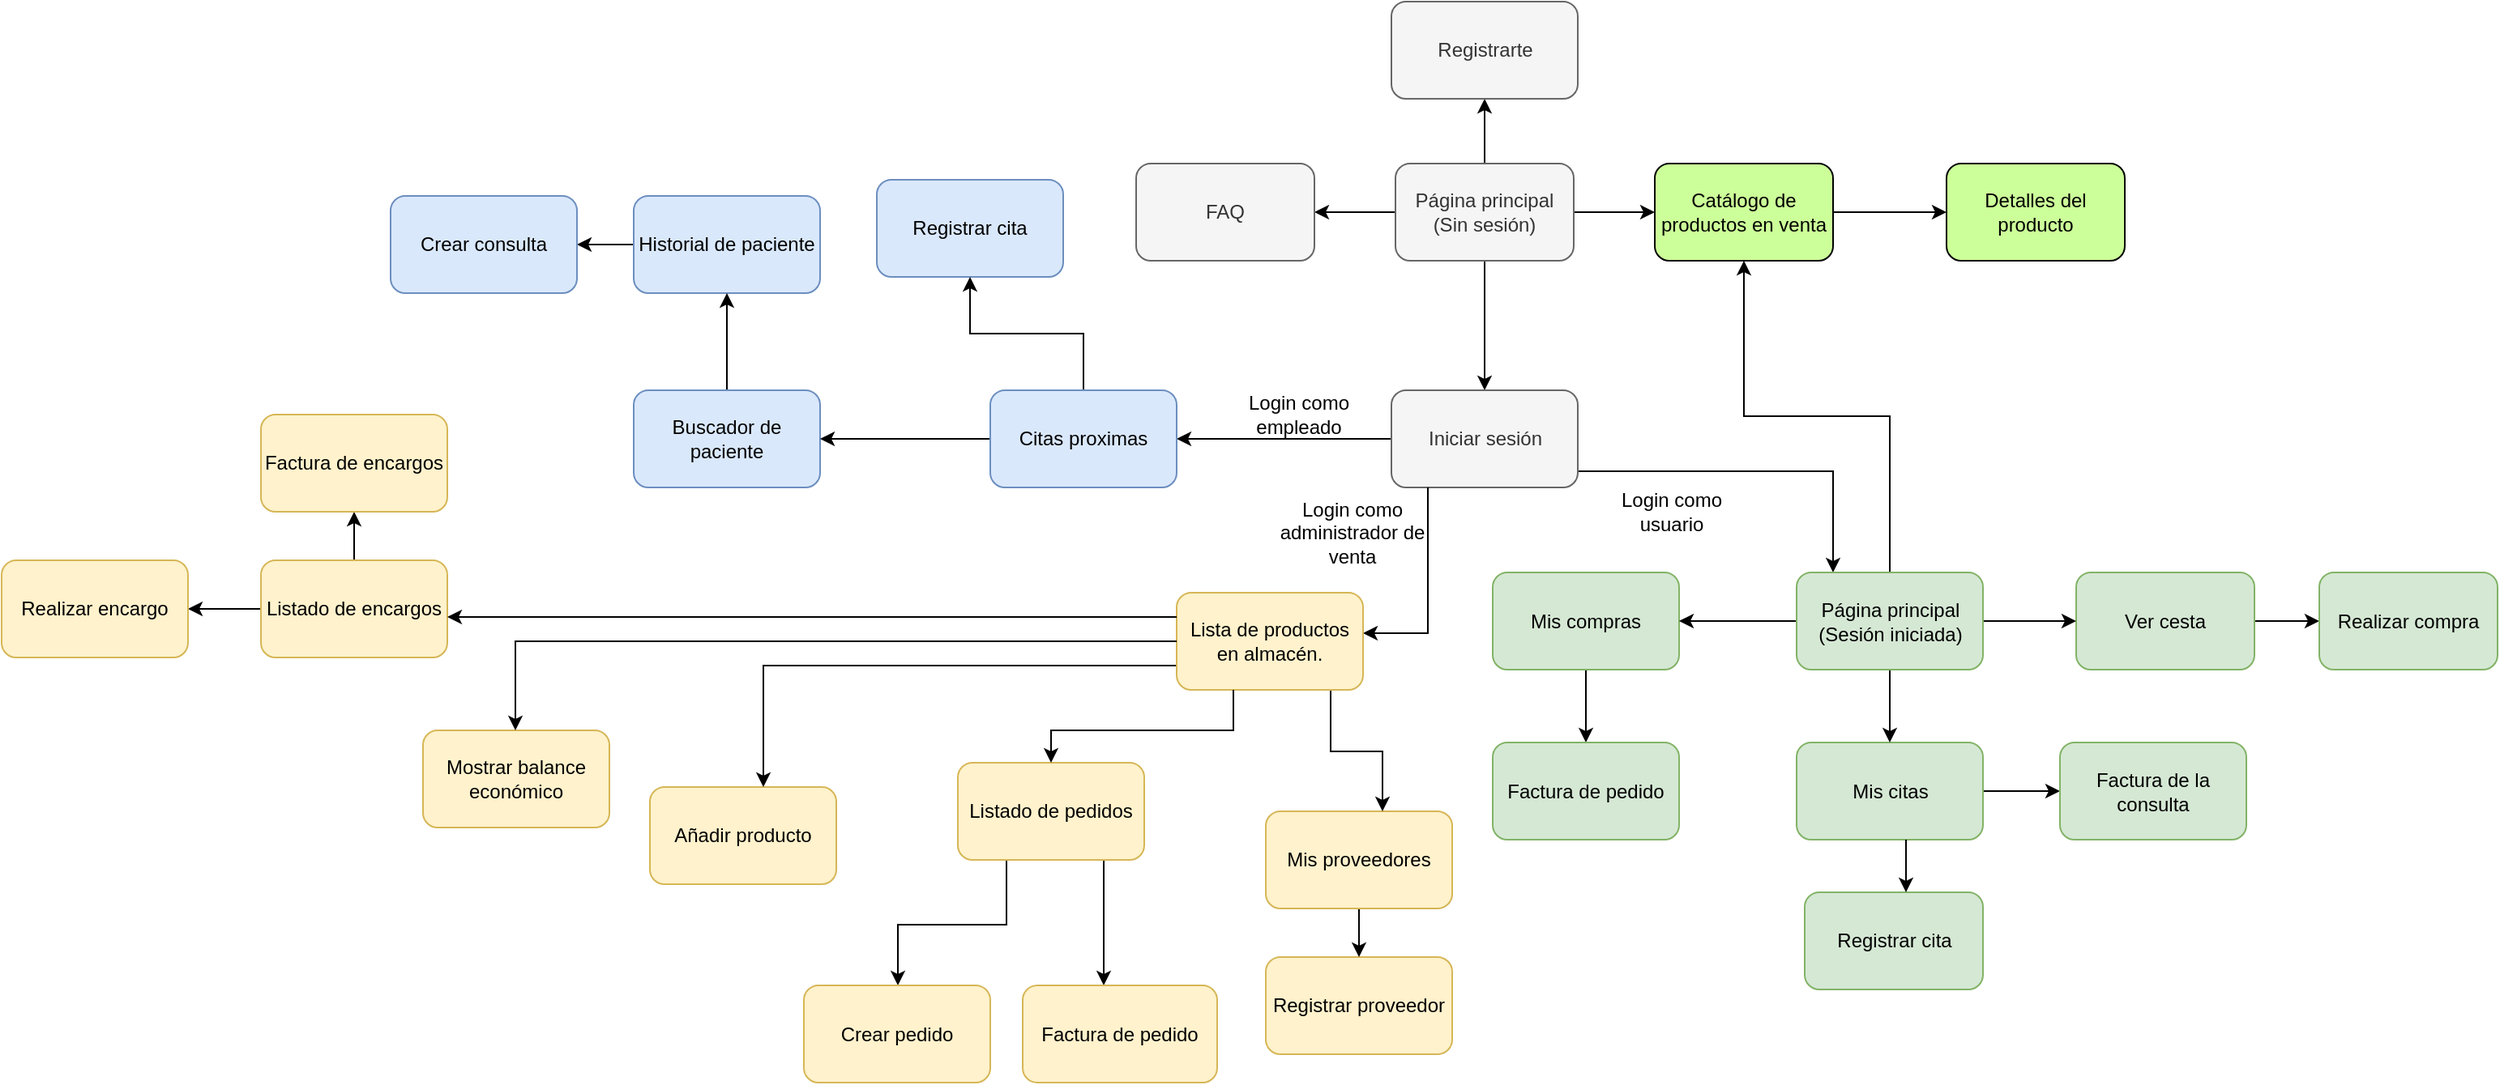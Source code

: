 <mxfile version="13.7.9" type="device"><diagram id="C5RBs43oDa-KdzZeNtuy" name="Page-1"><mxGraphModel dx="1412" dy="338" grid="1" gridSize="10" guides="1" tooltips="1" connect="1" arrows="1" fold="1" page="1" pageScale="1" pageWidth="827" pageHeight="1169" math="0" shadow="0"><root><mxCell id="WIyWlLk6GJQsqaUBKTNV-0"/><mxCell id="WIyWlLk6GJQsqaUBKTNV-1" parent="WIyWlLk6GJQsqaUBKTNV-0"/><mxCell id="2KvOzGvOW_UFK0QepmxF-3" value="" style="edgeStyle=orthogonalEdgeStyle;rounded=0;orthogonalLoop=1;jettySize=auto;html=1;" parent="WIyWlLk6GJQsqaUBKTNV-1" source="2KvOzGvOW_UFK0QepmxF-1" target="2KvOzGvOW_UFK0QepmxF-14" edge="1"><mxGeometry relative="1" as="geometry"><mxPoint x="135" y="250" as="targetPoint"/><Array as="points"><mxPoint x="135" y="110"/><mxPoint x="135" y="110"/></Array></mxGeometry></mxCell><mxCell id="2KvOzGvOW_UFK0QepmxF-6" value="" style="edgeStyle=orthogonalEdgeStyle;rounded=0;orthogonalLoop=1;jettySize=auto;html=1;" parent="WIyWlLk6GJQsqaUBKTNV-1" source="2KvOzGvOW_UFK0QepmxF-1" target="2KvOzGvOW_UFK0QepmxF-7" edge="1"><mxGeometry relative="1" as="geometry"><mxPoint x="5" y="140" as="targetPoint"/></mxGeometry></mxCell><mxCell id="2KvOzGvOW_UFK0QepmxF-11" value="" style="edgeStyle=orthogonalEdgeStyle;rounded=0;orthogonalLoop=1;jettySize=auto;html=1;" parent="WIyWlLk6GJQsqaUBKTNV-1" source="2KvOzGvOW_UFK0QepmxF-1" target="2KvOzGvOW_UFK0QepmxF-10" edge="1"><mxGeometry relative="1" as="geometry"/></mxCell><mxCell id="2KvOzGvOW_UFK0QepmxF-15" value="" style="edgeStyle=orthogonalEdgeStyle;rounded=0;orthogonalLoop=1;jettySize=auto;html=1;" parent="WIyWlLk6GJQsqaUBKTNV-1" source="2KvOzGvOW_UFK0QepmxF-1" target="2KvOzGvOW_UFK0QepmxF-4" edge="1"><mxGeometry relative="1" as="geometry"/></mxCell><mxCell id="2KvOzGvOW_UFK0QepmxF-1" value="Página principal&lt;br&gt;(Sin sesión)" style="rounded=1;whiteSpace=wrap;html=1;fillColor=#f5f5f5;strokeColor=#666666;fontColor=#333333;" parent="WIyWlLk6GJQsqaUBKTNV-1" vertex="1"><mxGeometry x="80" y="110" width="110" height="60" as="geometry"/></mxCell><mxCell id="2KvOzGvOW_UFK0QepmxF-58" value="" style="edgeStyle=orthogonalEdgeStyle;rounded=0;orthogonalLoop=1;jettySize=auto;html=1;" parent="WIyWlLk6GJQsqaUBKTNV-1" source="2KvOzGvOW_UFK0QepmxF-4" target="2KvOzGvOW_UFK0QepmxF-47" edge="1"><mxGeometry relative="1" as="geometry"/></mxCell><mxCell id="2KvOzGvOW_UFK0QepmxF-4" value="Catálogo de productos en venta" style="rounded=1;whiteSpace=wrap;html=1;fillColor=#CCFF99;" parent="WIyWlLk6GJQsqaUBKTNV-1" vertex="1"><mxGeometry x="240" y="110" width="110" height="60" as="geometry"/></mxCell><mxCell id="2KvOzGvOW_UFK0QepmxF-7" value="FAQ" style="rounded=1;whiteSpace=wrap;html=1;fillColor=#f5f5f5;strokeColor=#666666;fontColor=#333333;" parent="WIyWlLk6GJQsqaUBKTNV-1" vertex="1"><mxGeometry x="-80" y="110" width="110" height="60" as="geometry"/></mxCell><mxCell id="2KvOzGvOW_UFK0QepmxF-17" value="" style="edgeStyle=orthogonalEdgeStyle;rounded=0;orthogonalLoop=1;jettySize=auto;html=1;entryX=1;entryY=0.5;entryDx=0;entryDy=0;" parent="WIyWlLk6GJQsqaUBKTNV-1" source="2KvOzGvOW_UFK0QepmxF-10" target="2KvOzGvOW_UFK0QepmxF-67" edge="1"><mxGeometry relative="1" as="geometry"><mxPoint x="-55" y="280" as="targetPoint"/></mxGeometry></mxCell><mxCell id="2KvOzGvOW_UFK0QepmxF-21" value="" style="edgeStyle=orthogonalEdgeStyle;rounded=0;orthogonalLoop=1;jettySize=auto;html=1;" parent="WIyWlLk6GJQsqaUBKTNV-1" source="2KvOzGvOW_UFK0QepmxF-10" target="2KvOzGvOW_UFK0QepmxF-61" edge="1"><mxGeometry relative="1" as="geometry"><mxPoint x="135" y="390" as="targetPoint"/><Array as="points"><mxPoint x="350" y="300"/></Array></mxGeometry></mxCell><mxCell id="2KvOzGvOW_UFK0QepmxF-10" value="Iniciar sesión" style="whiteSpace=wrap;html=1;rounded=1;fillColor=#f5f5f5;strokeColor=#666666;fontColor=#333333;" parent="WIyWlLk6GJQsqaUBKTNV-1" vertex="1"><mxGeometry x="77.5" y="250" width="115" height="60" as="geometry"/></mxCell><mxCell id="2KvOzGvOW_UFK0QepmxF-14" value="Registrarte" style="whiteSpace=wrap;html=1;rounded=1;fillColor=#f5f5f5;strokeColor=#666666;fontColor=#333333;" parent="WIyWlLk6GJQsqaUBKTNV-1" vertex="1"><mxGeometry x="77.5" y="10" width="115" height="60" as="geometry"/></mxCell><mxCell id="2KvOzGvOW_UFK0QepmxF-19" value="Login como &lt;br&gt;empleado" style="text;html=1;align=center;verticalAlign=middle;resizable=0;points=[];autosize=1;" parent="WIyWlLk6GJQsqaUBKTNV-1" vertex="1"><mxGeometry x="-20" y="250" width="80" height="30" as="geometry"/></mxCell><mxCell id="2KvOzGvOW_UFK0QepmxF-70" value="" style="edgeStyle=orthogonalEdgeStyle;rounded=0;orthogonalLoop=1;jettySize=auto;html=1;" parent="WIyWlLk6GJQsqaUBKTNV-1" source="2KvOzGvOW_UFK0QepmxF-10" target="2KvOzGvOW_UFK0QepmxF-42" edge="1"><mxGeometry relative="1" as="geometry"><mxPoint x="-60" y="395" as="targetPoint"/><Array as="points"><mxPoint x="100" y="400"/></Array></mxGeometry></mxCell><mxCell id="2KvOzGvOW_UFK0QepmxF-22" value="Login como &lt;br&gt;usuario" style="text;html=1;align=center;verticalAlign=middle;resizable=0;points=[];autosize=1;" parent="WIyWlLk6GJQsqaUBKTNV-1" vertex="1"><mxGeometry x="210" y="310" width="80" height="30" as="geometry"/></mxCell><mxCell id="2KvOzGvOW_UFK0QepmxF-30" value="" style="edgeStyle=orthogonalEdgeStyle;rounded=0;orthogonalLoop=1;jettySize=auto;html=1;" parent="WIyWlLk6GJQsqaUBKTNV-1" source="2KvOzGvOW_UFK0QepmxF-24" target="2KvOzGvOW_UFK0QepmxF-27" edge="1"><mxGeometry relative="1" as="geometry"/></mxCell><mxCell id="2KvOzGvOW_UFK0QepmxF-24" value="Mis citas" style="whiteSpace=wrap;html=1;rounded=1;fillColor=#d5e8d4;strokeColor=#82b366;" parent="WIyWlLk6GJQsqaUBKTNV-1" vertex="1"><mxGeometry x="327.5" y="467.5" width="115" height="60" as="geometry"/></mxCell><mxCell id="2KvOzGvOW_UFK0QepmxF-33" value="" style="edgeStyle=orthogonalEdgeStyle;rounded=0;orthogonalLoop=1;jettySize=auto;html=1;" parent="WIyWlLk6GJQsqaUBKTNV-1" source="2KvOzGvOW_UFK0QepmxF-25" target="2KvOzGvOW_UFK0QepmxF-29" edge="1"><mxGeometry relative="1" as="geometry"/></mxCell><mxCell id="2KvOzGvOW_UFK0QepmxF-25" value="Historial de paciente" style="whiteSpace=wrap;html=1;rounded=1;fillColor=#dae8fc;strokeColor=#6c8ebf;" parent="WIyWlLk6GJQsqaUBKTNV-1" vertex="1"><mxGeometry x="-390" y="130" width="115" height="60" as="geometry"/></mxCell><mxCell id="2KvOzGvOW_UFK0QepmxF-27" value="Factura de la consulta" style="whiteSpace=wrap;html=1;rounded=1;fillColor=#d5e8d4;strokeColor=#82b366;" parent="WIyWlLk6GJQsqaUBKTNV-1" vertex="1"><mxGeometry x="490" y="467.5" width="115" height="60" as="geometry"/></mxCell><mxCell id="2KvOzGvOW_UFK0QepmxF-32" value="" style="edgeStyle=orthogonalEdgeStyle;rounded=0;orthogonalLoop=1;jettySize=auto;html=1;" parent="WIyWlLk6GJQsqaUBKTNV-1" source="2KvOzGvOW_UFK0QepmxF-28" target="2KvOzGvOW_UFK0QepmxF-25" edge="1"><mxGeometry relative="1" as="geometry"/></mxCell><mxCell id="2KvOzGvOW_UFK0QepmxF-28" value="Buscador de paciente" style="whiteSpace=wrap;html=1;rounded=1;fillColor=#dae8fc;strokeColor=#6c8ebf;" parent="WIyWlLk6GJQsqaUBKTNV-1" vertex="1"><mxGeometry x="-390" y="250" width="115" height="60" as="geometry"/></mxCell><mxCell id="2KvOzGvOW_UFK0QepmxF-29" value="Crear consulta" style="whiteSpace=wrap;html=1;rounded=1;fillColor=#dae8fc;strokeColor=#6c8ebf;" parent="WIyWlLk6GJQsqaUBKTNV-1" vertex="1"><mxGeometry x="-540" y="130" width="115" height="60" as="geometry"/></mxCell><mxCell id="2KvOzGvOW_UFK0QepmxF-34" value="Registrar cita" style="whiteSpace=wrap;html=1;rounded=1;fillColor=#dae8fc;strokeColor=#6c8ebf;" parent="WIyWlLk6GJQsqaUBKTNV-1" vertex="1"><mxGeometry x="-240" y="120" width="115" height="60" as="geometry"/></mxCell><mxCell id="2KvOzGvOW_UFK0QepmxF-37" value="Login como &lt;br&gt;administrador de&lt;br&gt;venta" style="text;html=1;align=center;verticalAlign=middle;resizable=0;points=[];autosize=1;" parent="WIyWlLk6GJQsqaUBKTNV-1" vertex="1"><mxGeometry x="-2" y="312.5" width="110" height="50" as="geometry"/></mxCell><mxCell id="2KvOzGvOW_UFK0QepmxF-39" value="Añadir producto" style="whiteSpace=wrap;html=1;rounded=1;fillColor=#fff2cc;strokeColor=#d6b656;" parent="WIyWlLk6GJQsqaUBKTNV-1" vertex="1"><mxGeometry x="-380" y="495" width="115" height="60" as="geometry"/></mxCell><mxCell id="2KvOzGvOW_UFK0QepmxF-40" value="Registrar proveedor" style="whiteSpace=wrap;html=1;rounded=1;fillColor=#fff2cc;strokeColor=#d6b656;" parent="WIyWlLk6GJQsqaUBKTNV-1" vertex="1"><mxGeometry y="600" width="115" height="60" as="geometry"/></mxCell><mxCell id="2KvOzGvOW_UFK0QepmxF-80" value="" style="edgeStyle=orthogonalEdgeStyle;rounded=0;orthogonalLoop=1;jettySize=auto;html=1;" parent="WIyWlLk6GJQsqaUBKTNV-1" source="2KvOzGvOW_UFK0QepmxF-41" target="2KvOzGvOW_UFK0QepmxF-40" edge="1"><mxGeometry relative="1" as="geometry"/></mxCell><mxCell id="2KvOzGvOW_UFK0QepmxF-41" value="Mis proveedores" style="whiteSpace=wrap;html=1;rounded=1;fillColor=#fff2cc;strokeColor=#d6b656;" parent="WIyWlLk6GJQsqaUBKTNV-1" vertex="1"><mxGeometry y="510" width="115" height="60" as="geometry"/></mxCell><mxCell id="2KvOzGvOW_UFK0QepmxF-81" value="" style="edgeStyle=orthogonalEdgeStyle;rounded=0;orthogonalLoop=1;jettySize=auto;html=1;" parent="WIyWlLk6GJQsqaUBKTNV-1" source="2KvOzGvOW_UFK0QepmxF-42" target="2KvOzGvOW_UFK0QepmxF-41" edge="1"><mxGeometry relative="1" as="geometry"><Array as="points"><mxPoint x="40" y="473"/><mxPoint x="72" y="473"/></Array></mxGeometry></mxCell><mxCell id="2KvOzGvOW_UFK0QepmxF-85" value="" style="edgeStyle=orthogonalEdgeStyle;rounded=0;orthogonalLoop=1;jettySize=auto;html=1;" parent="WIyWlLk6GJQsqaUBKTNV-1" source="2KvOzGvOW_UFK0QepmxF-42" target="2KvOzGvOW_UFK0QepmxF-39" edge="1"><mxGeometry relative="1" as="geometry"><mxPoint x="-310" y="420" as="targetPoint"/><Array as="points"><mxPoint x="-310" y="420"/></Array></mxGeometry></mxCell><mxCell id="2KvOzGvOW_UFK0QepmxF-42" value="Lista de productos&lt;br&gt;en almacén." style="whiteSpace=wrap;html=1;rounded=1;fillColor=#fff2cc;strokeColor=#d6b656;" parent="WIyWlLk6GJQsqaUBKTNV-1" vertex="1"><mxGeometry x="-55" y="375" width="115" height="60" as="geometry"/></mxCell><mxCell id="2KvOzGvOW_UFK0QepmxF-78" value="" style="edgeStyle=orthogonalEdgeStyle;rounded=0;orthogonalLoop=1;jettySize=auto;html=1;" parent="WIyWlLk6GJQsqaUBKTNV-1" source="2KvOzGvOW_UFK0QepmxF-44" target="2KvOzGvOW_UFK0QepmxF-45" edge="1"><mxGeometry relative="1" as="geometry"/></mxCell><mxCell id="2KvOzGvOW_UFK0QepmxF-87" value="" style="edgeStyle=orthogonalEdgeStyle;rounded=0;orthogonalLoop=1;jettySize=auto;html=1;" parent="WIyWlLk6GJQsqaUBKTNV-1" source="2KvOzGvOW_UFK0QepmxF-44" target="2KvOzGvOW_UFK0QepmxF-46" edge="1"><mxGeometry relative="1" as="geometry"/></mxCell><mxCell id="2KvOzGvOW_UFK0QepmxF-44" value="Listado de encargos" style="whiteSpace=wrap;html=1;rounded=1;fillColor=#fff2cc;strokeColor=#d6b656;" parent="WIyWlLk6GJQsqaUBKTNV-1" vertex="1"><mxGeometry x="-620" y="355" width="115" height="60" as="geometry"/></mxCell><mxCell id="2KvOzGvOW_UFK0QepmxF-45" value="Factura de encargos" style="whiteSpace=wrap;html=1;rounded=1;fillColor=#fff2cc;strokeColor=#d6b656;" parent="WIyWlLk6GJQsqaUBKTNV-1" vertex="1"><mxGeometry x="-620" y="265" width="115" height="60" as="geometry"/></mxCell><mxCell id="2KvOzGvOW_UFK0QepmxF-46" value="Realizar encargo" style="whiteSpace=wrap;html=1;rounded=1;fillColor=#fff2cc;strokeColor=#d6b656;" parent="WIyWlLk6GJQsqaUBKTNV-1" vertex="1"><mxGeometry x="-780" y="355" width="115" height="60" as="geometry"/></mxCell><mxCell id="2KvOzGvOW_UFK0QepmxF-47" value="Detalles del producto" style="rounded=1;whiteSpace=wrap;html=1;fillColor=#CCFF99;" parent="WIyWlLk6GJQsqaUBKTNV-1" vertex="1"><mxGeometry x="420" y="110" width="110" height="60" as="geometry"/></mxCell><mxCell id="2KvOzGvOW_UFK0QepmxF-60" value="" style="edgeStyle=orthogonalEdgeStyle;rounded=0;orthogonalLoop=1;jettySize=auto;html=1;" parent="WIyWlLk6GJQsqaUBKTNV-1" source="2KvOzGvOW_UFK0QepmxF-49" target="2KvOzGvOW_UFK0QepmxF-50" edge="1"><mxGeometry relative="1" as="geometry"/></mxCell><mxCell id="2KvOzGvOW_UFK0QepmxF-49" value="Ver cesta" style="rounded=1;whiteSpace=wrap;html=1;fillColor=#d5e8d4;strokeColor=#82b366;" parent="WIyWlLk6GJQsqaUBKTNV-1" vertex="1"><mxGeometry x="500" y="362.5" width="110" height="60" as="geometry"/></mxCell><mxCell id="2KvOzGvOW_UFK0QepmxF-50" value="Realizar compra" style="rounded=1;whiteSpace=wrap;html=1;fillColor=#d5e8d4;strokeColor=#82b366;" parent="WIyWlLk6GJQsqaUBKTNV-1" vertex="1"><mxGeometry x="650" y="362.5" width="110" height="60" as="geometry"/></mxCell><mxCell id="2KvOzGvOW_UFK0QepmxF-55" value="Mostrar balance económico" style="whiteSpace=wrap;html=1;rounded=1;fillColor=#fff2cc;strokeColor=#d6b656;" parent="WIyWlLk6GJQsqaUBKTNV-1" vertex="1"><mxGeometry x="-520" y="460" width="115" height="60" as="geometry"/></mxCell><mxCell id="xg7AmCB7rB7gHT4VgQ43-3" value="" style="edgeStyle=orthogonalEdgeStyle;rounded=0;orthogonalLoop=1;jettySize=auto;html=1;" parent="WIyWlLk6GJQsqaUBKTNV-1" source="2KvOzGvOW_UFK0QepmxF-56" target="xg7AmCB7rB7gHT4VgQ43-2" edge="1"><mxGeometry relative="1" as="geometry"/></mxCell><mxCell id="2KvOzGvOW_UFK0QepmxF-56" value="Mis compras" style="whiteSpace=wrap;html=1;rounded=1;fillColor=#d5e8d4;strokeColor=#82b366;" parent="WIyWlLk6GJQsqaUBKTNV-1" vertex="1"><mxGeometry x="140" y="362.5" width="115" height="60" as="geometry"/></mxCell><mxCell id="2KvOzGvOW_UFK0QepmxF-89" value="" style="edgeStyle=orthogonalEdgeStyle;rounded=0;orthogonalLoop=1;jettySize=auto;html=1;" parent="WIyWlLk6GJQsqaUBKTNV-1" source="2KvOzGvOW_UFK0QepmxF-57" target="2KvOzGvOW_UFK0QepmxF-88" edge="1"><mxGeometry relative="1" as="geometry"><Array as="points"><mxPoint x="-100" y="580"/><mxPoint x="-100" y="580"/></Array></mxGeometry></mxCell><mxCell id="fTICFrd9QhcpGr3YLSf2-1" value="" style="edgeStyle=orthogonalEdgeStyle;rounded=0;orthogonalLoop=1;jettySize=auto;html=1;" edge="1" parent="WIyWlLk6GJQsqaUBKTNV-1" source="2KvOzGvOW_UFK0QepmxF-57" target="fTICFrd9QhcpGr3YLSf2-0"><mxGeometry relative="1" as="geometry"><Array as="points"><mxPoint x="-160" y="580"/><mxPoint x="-227" y="580"/></Array></mxGeometry></mxCell><mxCell id="2KvOzGvOW_UFK0QepmxF-57" value="Listado de pedidos" style="whiteSpace=wrap;html=1;rounded=1;fillColor=#fff2cc;strokeColor=#d6b656;" parent="WIyWlLk6GJQsqaUBKTNV-1" vertex="1"><mxGeometry x="-190" y="480" width="115" height="60" as="geometry"/></mxCell><mxCell id="2KvOzGvOW_UFK0QepmxF-62" value="" style="edgeStyle=orthogonalEdgeStyle;rounded=0;orthogonalLoop=1;jettySize=auto;html=1;" parent="WIyWlLk6GJQsqaUBKTNV-1" source="2KvOzGvOW_UFK0QepmxF-61" target="2KvOzGvOW_UFK0QepmxF-56" edge="1"><mxGeometry relative="1" as="geometry"/></mxCell><mxCell id="2KvOzGvOW_UFK0QepmxF-63" value="" style="edgeStyle=orthogonalEdgeStyle;rounded=0;orthogonalLoop=1;jettySize=auto;html=1;" parent="WIyWlLk6GJQsqaUBKTNV-1" source="2KvOzGvOW_UFK0QepmxF-61" target="2KvOzGvOW_UFK0QepmxF-24" edge="1"><mxGeometry relative="1" as="geometry"/></mxCell><mxCell id="2KvOzGvOW_UFK0QepmxF-75" value="" style="edgeStyle=orthogonalEdgeStyle;rounded=0;orthogonalLoop=1;jettySize=auto;html=1;" parent="WIyWlLk6GJQsqaUBKTNV-1" source="2KvOzGvOW_UFK0QepmxF-61" target="2KvOzGvOW_UFK0QepmxF-49" edge="1"><mxGeometry relative="1" as="geometry"/></mxCell><mxCell id="2KvOzGvOW_UFK0QepmxF-94" value="" style="edgeStyle=orthogonalEdgeStyle;rounded=0;orthogonalLoop=1;jettySize=auto;html=1;" parent="WIyWlLk6GJQsqaUBKTNV-1" source="2KvOzGvOW_UFK0QepmxF-61" target="2KvOzGvOW_UFK0QepmxF-4" edge="1"><mxGeometry relative="1" as="geometry"><mxPoint x="385" y="282.5" as="targetPoint"/><Array as="points"><mxPoint x="385" y="266"/><mxPoint x="295" y="266"/></Array></mxGeometry></mxCell><mxCell id="2KvOzGvOW_UFK0QepmxF-61" value="Página principal&lt;br&gt;(Sesión iniciada)" style="whiteSpace=wrap;html=1;rounded=1;fillColor=#d5e8d4;strokeColor=#82b366;" parent="WIyWlLk6GJQsqaUBKTNV-1" vertex="1"><mxGeometry x="327.5" y="362.5" width="115" height="60" as="geometry"/></mxCell><mxCell id="2KvOzGvOW_UFK0QepmxF-68" value="" style="edgeStyle=orthogonalEdgeStyle;rounded=0;orthogonalLoop=1;jettySize=auto;html=1;" parent="WIyWlLk6GJQsqaUBKTNV-1" source="2KvOzGvOW_UFK0QepmxF-67" target="2KvOzGvOW_UFK0QepmxF-34" edge="1"><mxGeometry relative="1" as="geometry"/></mxCell><mxCell id="2KvOzGvOW_UFK0QepmxF-69" value="" style="edgeStyle=orthogonalEdgeStyle;rounded=0;orthogonalLoop=1;jettySize=auto;html=1;" parent="WIyWlLk6GJQsqaUBKTNV-1" source="2KvOzGvOW_UFK0QepmxF-67" target="2KvOzGvOW_UFK0QepmxF-28" edge="1"><mxGeometry relative="1" as="geometry"/></mxCell><mxCell id="2KvOzGvOW_UFK0QepmxF-67" value="Citas proximas" style="whiteSpace=wrap;html=1;rounded=1;fillColor=#dae8fc;strokeColor=#6c8ebf;" parent="WIyWlLk6GJQsqaUBKTNV-1" vertex="1"><mxGeometry x="-170" y="250" width="115" height="60" as="geometry"/></mxCell><mxCell id="2KvOzGvOW_UFK0QepmxF-76" value="Registrar cita" style="rounded=1;whiteSpace=wrap;html=1;fillColor=#d5e8d4;strokeColor=#82b366;" parent="WIyWlLk6GJQsqaUBKTNV-1" vertex="1"><mxGeometry x="332.5" y="560" width="110" height="60" as="geometry"/></mxCell><mxCell id="2KvOzGvOW_UFK0QepmxF-77" value="" style="edgeStyle=orthogonalEdgeStyle;rounded=0;orthogonalLoop=1;jettySize=auto;html=1;" parent="WIyWlLk6GJQsqaUBKTNV-1" source="2KvOzGvOW_UFK0QepmxF-24" target="2KvOzGvOW_UFK0QepmxF-76" edge="1"><mxGeometry relative="1" as="geometry"><mxPoint x="440" y="312.5" as="sourcePoint"/><Array as="points"><mxPoint x="395" y="550"/><mxPoint x="395" y="550"/></Array></mxGeometry></mxCell><mxCell id="2KvOzGvOW_UFK0QepmxF-86" value="" style="edgeStyle=orthogonalEdgeStyle;rounded=0;orthogonalLoop=1;jettySize=auto;html=1;" parent="WIyWlLk6GJQsqaUBKTNV-1" source="2KvOzGvOW_UFK0QepmxF-42" target="2KvOzGvOW_UFK0QepmxF-55" edge="1"><mxGeometry relative="1" as="geometry"><mxPoint x="-45" y="415" as="sourcePoint"/><mxPoint x="-279.941" y="480" as="targetPoint"/><Array as="points"><mxPoint x="-463" y="405"/></Array></mxGeometry></mxCell><mxCell id="2KvOzGvOW_UFK0QepmxF-88" value="Factura de pedido" style="whiteSpace=wrap;html=1;rounded=1;fillColor=#fff2cc;strokeColor=#d6b656;" parent="WIyWlLk6GJQsqaUBKTNV-1" vertex="1"><mxGeometry x="-150" y="617.5" width="120" height="60" as="geometry"/></mxCell><mxCell id="2KvOzGvOW_UFK0QepmxF-90" value="" style="edgeStyle=orthogonalEdgeStyle;rounded=0;orthogonalLoop=1;jettySize=auto;html=1;entryX=0.5;entryY=0;entryDx=0;entryDy=0;" parent="WIyWlLk6GJQsqaUBKTNV-1" source="2KvOzGvOW_UFK0QepmxF-42" target="2KvOzGvOW_UFK0QepmxF-57" edge="1"><mxGeometry relative="1" as="geometry"><mxPoint x="12.5" y="445" as="sourcePoint"/><mxPoint x="12.5" y="505" as="targetPoint"/><Array as="points"><mxPoint x="-20" y="460"/><mxPoint x="-132" y="460"/></Array></mxGeometry></mxCell><mxCell id="2KvOzGvOW_UFK0QepmxF-92" value="" style="edgeStyle=orthogonalEdgeStyle;rounded=0;orthogonalLoop=1;jettySize=auto;html=1;" parent="WIyWlLk6GJQsqaUBKTNV-1" source="2KvOzGvOW_UFK0QepmxF-42" target="2KvOzGvOW_UFK0QepmxF-44" edge="1"><mxGeometry relative="1" as="geometry"><mxPoint x="-45" y="415" as="sourcePoint"/><mxPoint x="-453" y="470" as="targetPoint"/><Array as="points"><mxPoint x="-480" y="390"/><mxPoint x="-480" y="390"/></Array></mxGeometry></mxCell><mxCell id="xg7AmCB7rB7gHT4VgQ43-2" value="Factura de pedido" style="whiteSpace=wrap;html=1;rounded=1;fillColor=#d5e8d4;strokeColor=#82b366;" parent="WIyWlLk6GJQsqaUBKTNV-1" vertex="1"><mxGeometry x="140" y="467.5" width="115" height="60" as="geometry"/></mxCell><mxCell id="fTICFrd9QhcpGr3YLSf2-0" value="Crear pedido" style="whiteSpace=wrap;html=1;rounded=1;fillColor=#fff2cc;strokeColor=#d6b656;" vertex="1" parent="WIyWlLk6GJQsqaUBKTNV-1"><mxGeometry x="-285" y="617.5" width="115" height="60" as="geometry"/></mxCell></root></mxGraphModel></diagram></mxfile>
